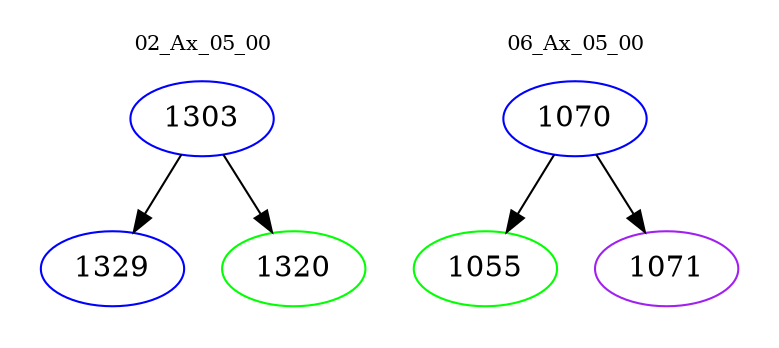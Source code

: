 digraph{
subgraph cluster_0 {
color = white
label = "02_Ax_05_00";
fontsize=10;
T0_1303 [label="1303", color="blue"]
T0_1303 -> T0_1329 [color="black"]
T0_1329 [label="1329", color="blue"]
T0_1303 -> T0_1320 [color="black"]
T0_1320 [label="1320", color="green"]
}
subgraph cluster_1 {
color = white
label = "06_Ax_05_00";
fontsize=10;
T1_1070 [label="1070", color="blue"]
T1_1070 -> T1_1055 [color="black"]
T1_1055 [label="1055", color="green"]
T1_1070 -> T1_1071 [color="black"]
T1_1071 [label="1071", color="purple"]
}
}
